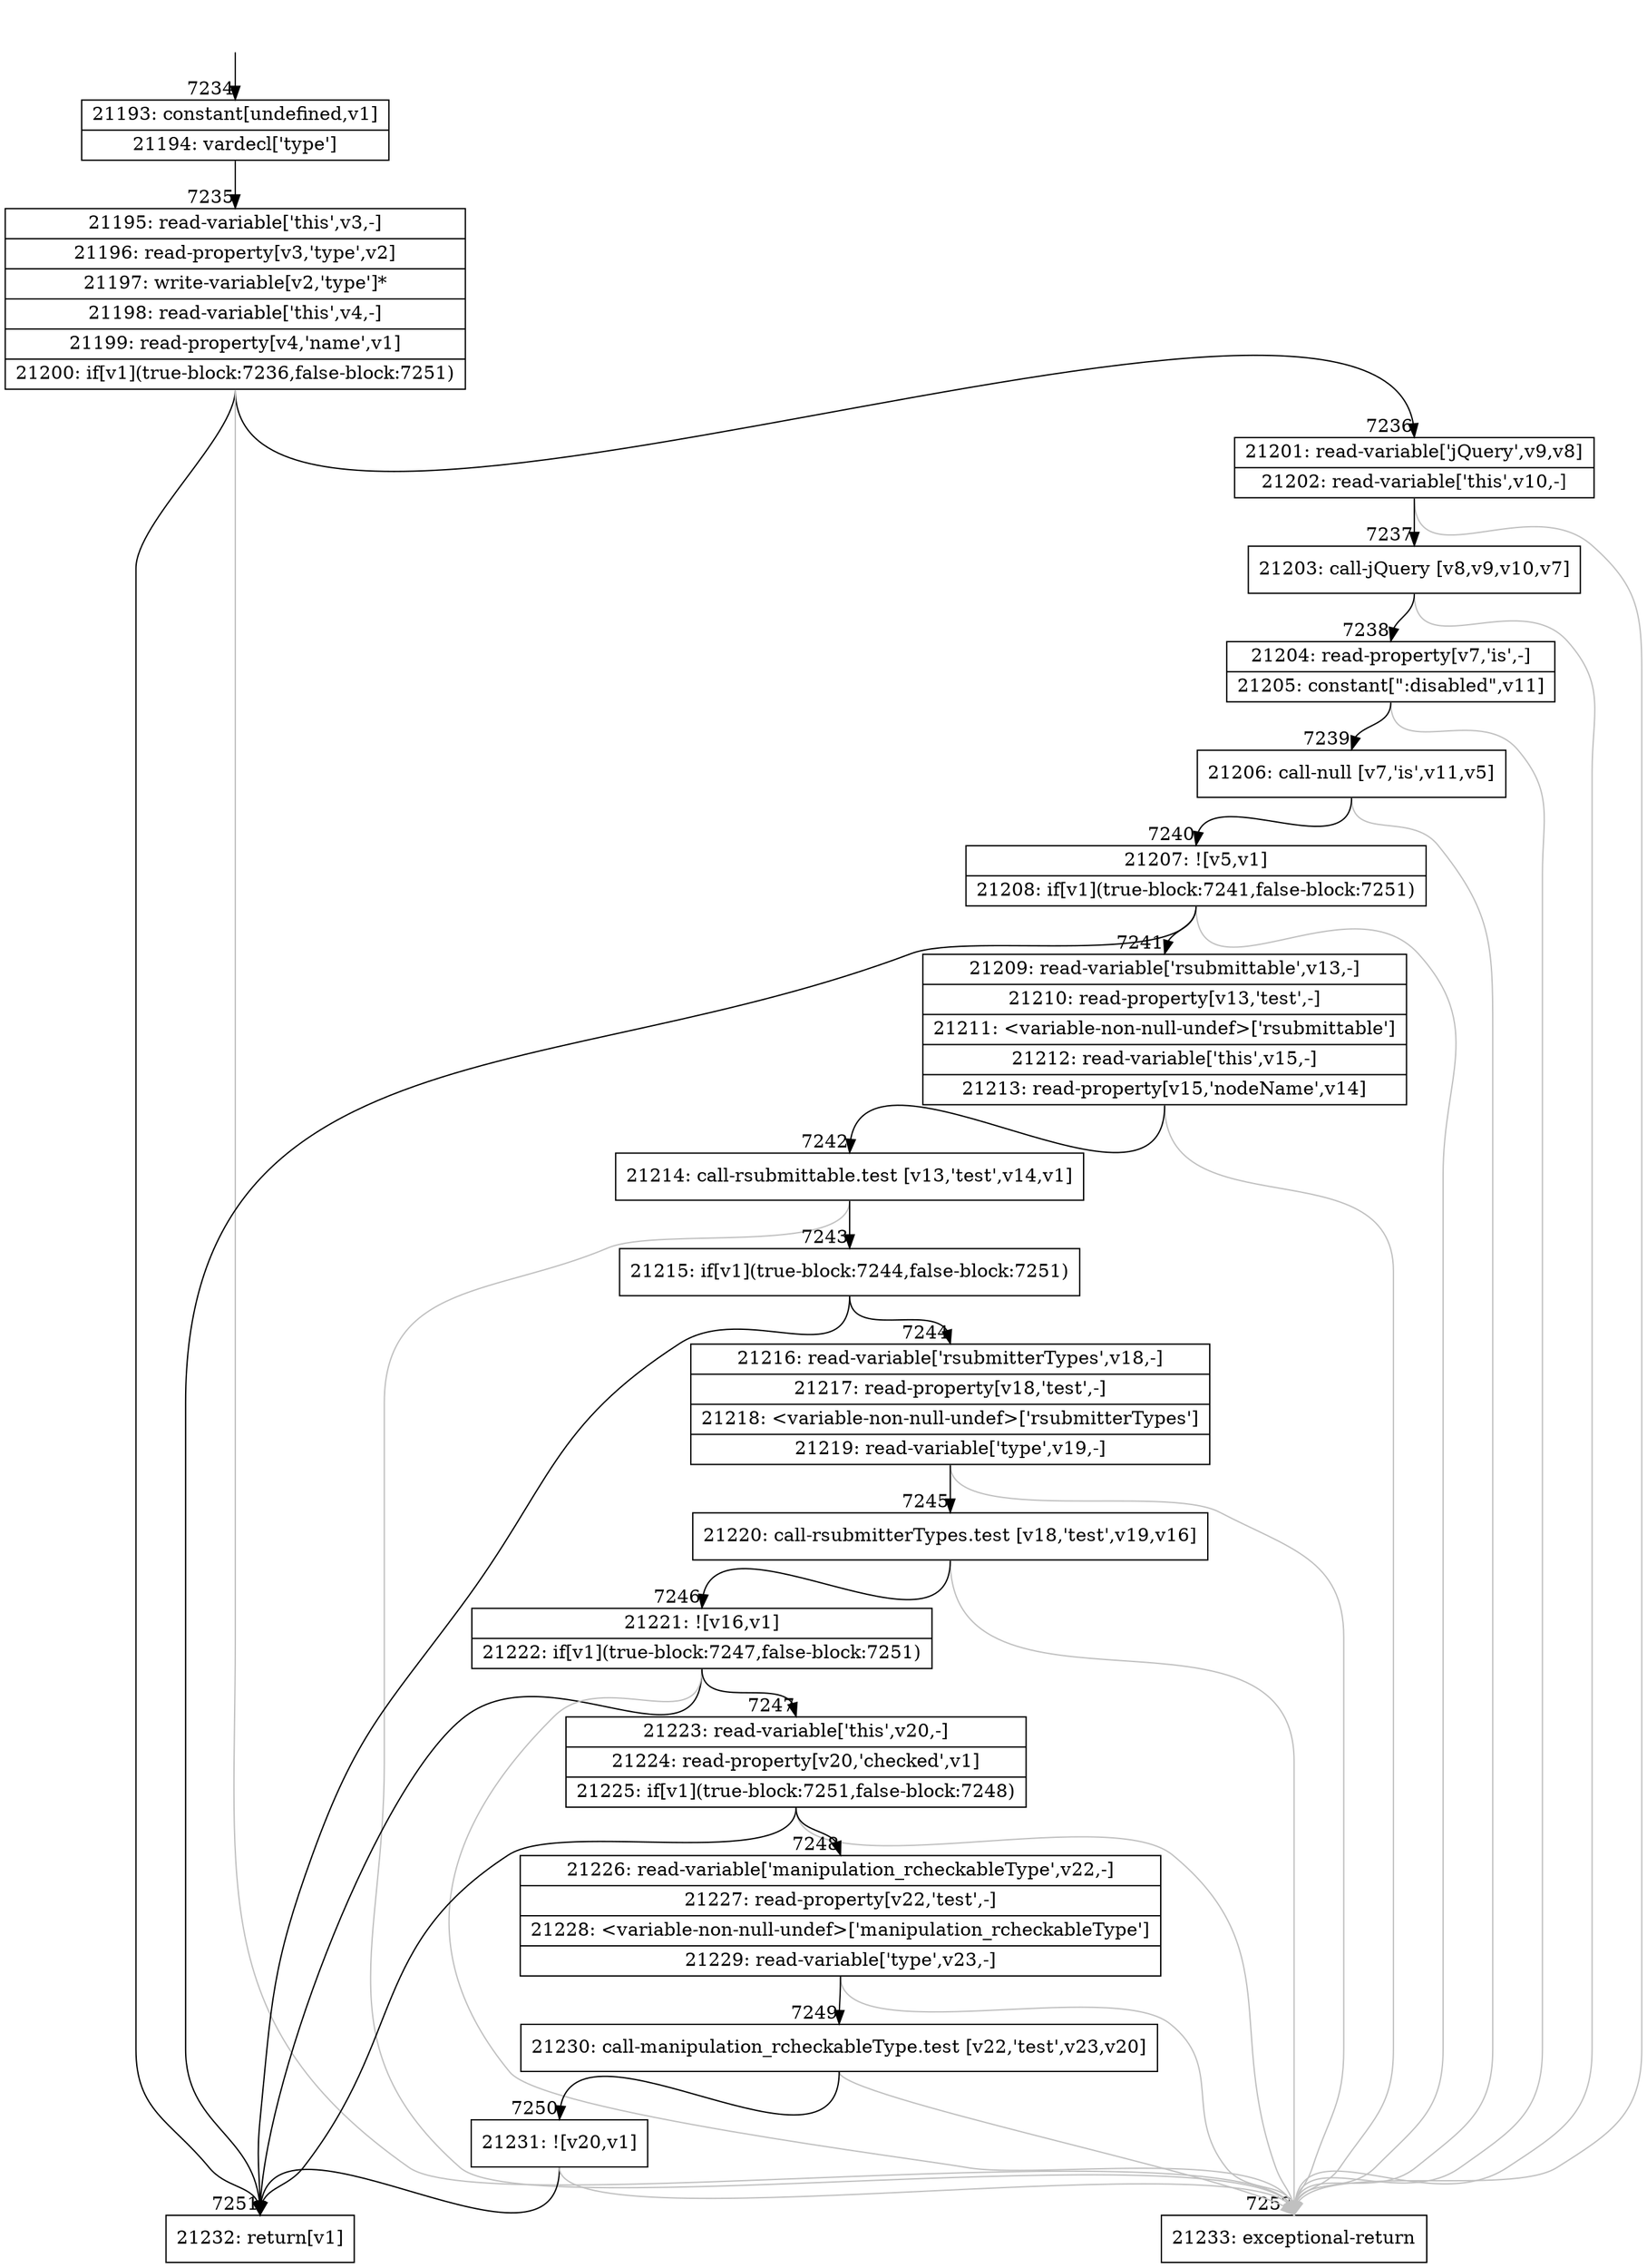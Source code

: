 digraph {
rankdir="TD"
BB_entry456[shape=none,label=""];
BB_entry456 -> BB7234 [tailport=s, headport=n, headlabel="    7234"]
BB7234 [shape=record label="{21193: constant[undefined,v1]|21194: vardecl['type']}" ] 
BB7234 -> BB7235 [tailport=s, headport=n, headlabel="      7235"]
BB7235 [shape=record label="{21195: read-variable['this',v3,-]|21196: read-property[v3,'type',v2]|21197: write-variable[v2,'type']*|21198: read-variable['this',v4,-]|21199: read-property[v4,'name',v1]|21200: if[v1](true-block:7236,false-block:7251)}" ] 
BB7235 -> BB7251 [tailport=s, headport=n, headlabel="      7251"]
BB7235 -> BB7236 [tailport=s, headport=n, headlabel="      7236"]
BB7235 -> BB7252 [tailport=s, headport=n, color=gray, headlabel="      7252"]
BB7236 [shape=record label="{21201: read-variable['jQuery',v9,v8]|21202: read-variable['this',v10,-]}" ] 
BB7236 -> BB7237 [tailport=s, headport=n, headlabel="      7237"]
BB7236 -> BB7252 [tailport=s, headport=n, color=gray]
BB7237 [shape=record label="{21203: call-jQuery [v8,v9,v10,v7]}" ] 
BB7237 -> BB7238 [tailport=s, headport=n, headlabel="      7238"]
BB7237 -> BB7252 [tailport=s, headport=n, color=gray]
BB7238 [shape=record label="{21204: read-property[v7,'is',-]|21205: constant[\":disabled\",v11]}" ] 
BB7238 -> BB7239 [tailport=s, headport=n, headlabel="      7239"]
BB7238 -> BB7252 [tailport=s, headport=n, color=gray]
BB7239 [shape=record label="{21206: call-null [v7,'is',v11,v5]}" ] 
BB7239 -> BB7240 [tailport=s, headport=n, headlabel="      7240"]
BB7239 -> BB7252 [tailport=s, headport=n, color=gray]
BB7240 [shape=record label="{21207: ![v5,v1]|21208: if[v1](true-block:7241,false-block:7251)}" ] 
BB7240 -> BB7251 [tailport=s, headport=n]
BB7240 -> BB7241 [tailport=s, headport=n, headlabel="      7241"]
BB7240 -> BB7252 [tailport=s, headport=n, color=gray]
BB7241 [shape=record label="{21209: read-variable['rsubmittable',v13,-]|21210: read-property[v13,'test',-]|21211: \<variable-non-null-undef\>['rsubmittable']|21212: read-variable['this',v15,-]|21213: read-property[v15,'nodeName',v14]}" ] 
BB7241 -> BB7242 [tailport=s, headport=n, headlabel="      7242"]
BB7241 -> BB7252 [tailport=s, headport=n, color=gray]
BB7242 [shape=record label="{21214: call-rsubmittable.test [v13,'test',v14,v1]}" ] 
BB7242 -> BB7243 [tailport=s, headport=n, headlabel="      7243"]
BB7242 -> BB7252 [tailport=s, headport=n, color=gray]
BB7243 [shape=record label="{21215: if[v1](true-block:7244,false-block:7251)}" ] 
BB7243 -> BB7251 [tailport=s, headport=n]
BB7243 -> BB7244 [tailport=s, headport=n, headlabel="      7244"]
BB7244 [shape=record label="{21216: read-variable['rsubmitterTypes',v18,-]|21217: read-property[v18,'test',-]|21218: \<variable-non-null-undef\>['rsubmitterTypes']|21219: read-variable['type',v19,-]}" ] 
BB7244 -> BB7245 [tailport=s, headport=n, headlabel="      7245"]
BB7244 -> BB7252 [tailport=s, headport=n, color=gray]
BB7245 [shape=record label="{21220: call-rsubmitterTypes.test [v18,'test',v19,v16]}" ] 
BB7245 -> BB7246 [tailport=s, headport=n, headlabel="      7246"]
BB7245 -> BB7252 [tailport=s, headport=n, color=gray]
BB7246 [shape=record label="{21221: ![v16,v1]|21222: if[v1](true-block:7247,false-block:7251)}" ] 
BB7246 -> BB7251 [tailport=s, headport=n]
BB7246 -> BB7247 [tailport=s, headport=n, headlabel="      7247"]
BB7246 -> BB7252 [tailport=s, headport=n, color=gray]
BB7247 [shape=record label="{21223: read-variable['this',v20,-]|21224: read-property[v20,'checked',v1]|21225: if[v1](true-block:7251,false-block:7248)}" ] 
BB7247 -> BB7251 [tailport=s, headport=n]
BB7247 -> BB7248 [tailport=s, headport=n, headlabel="      7248"]
BB7247 -> BB7252 [tailport=s, headport=n, color=gray]
BB7248 [shape=record label="{21226: read-variable['manipulation_rcheckableType',v22,-]|21227: read-property[v22,'test',-]|21228: \<variable-non-null-undef\>['manipulation_rcheckableType']|21229: read-variable['type',v23,-]}" ] 
BB7248 -> BB7249 [tailport=s, headport=n, headlabel="      7249"]
BB7248 -> BB7252 [tailport=s, headport=n, color=gray]
BB7249 [shape=record label="{21230: call-manipulation_rcheckableType.test [v22,'test',v23,v20]}" ] 
BB7249 -> BB7250 [tailport=s, headport=n, headlabel="      7250"]
BB7249 -> BB7252 [tailport=s, headport=n, color=gray]
BB7250 [shape=record label="{21231: ![v20,v1]}" ] 
BB7250 -> BB7251 [tailport=s, headport=n]
BB7250 -> BB7252 [tailport=s, headport=n, color=gray]
BB7251 [shape=record label="{21232: return[v1]}" ] 
BB7252 [shape=record label="{21233: exceptional-return}" ] 
//#$~ 7317
}
